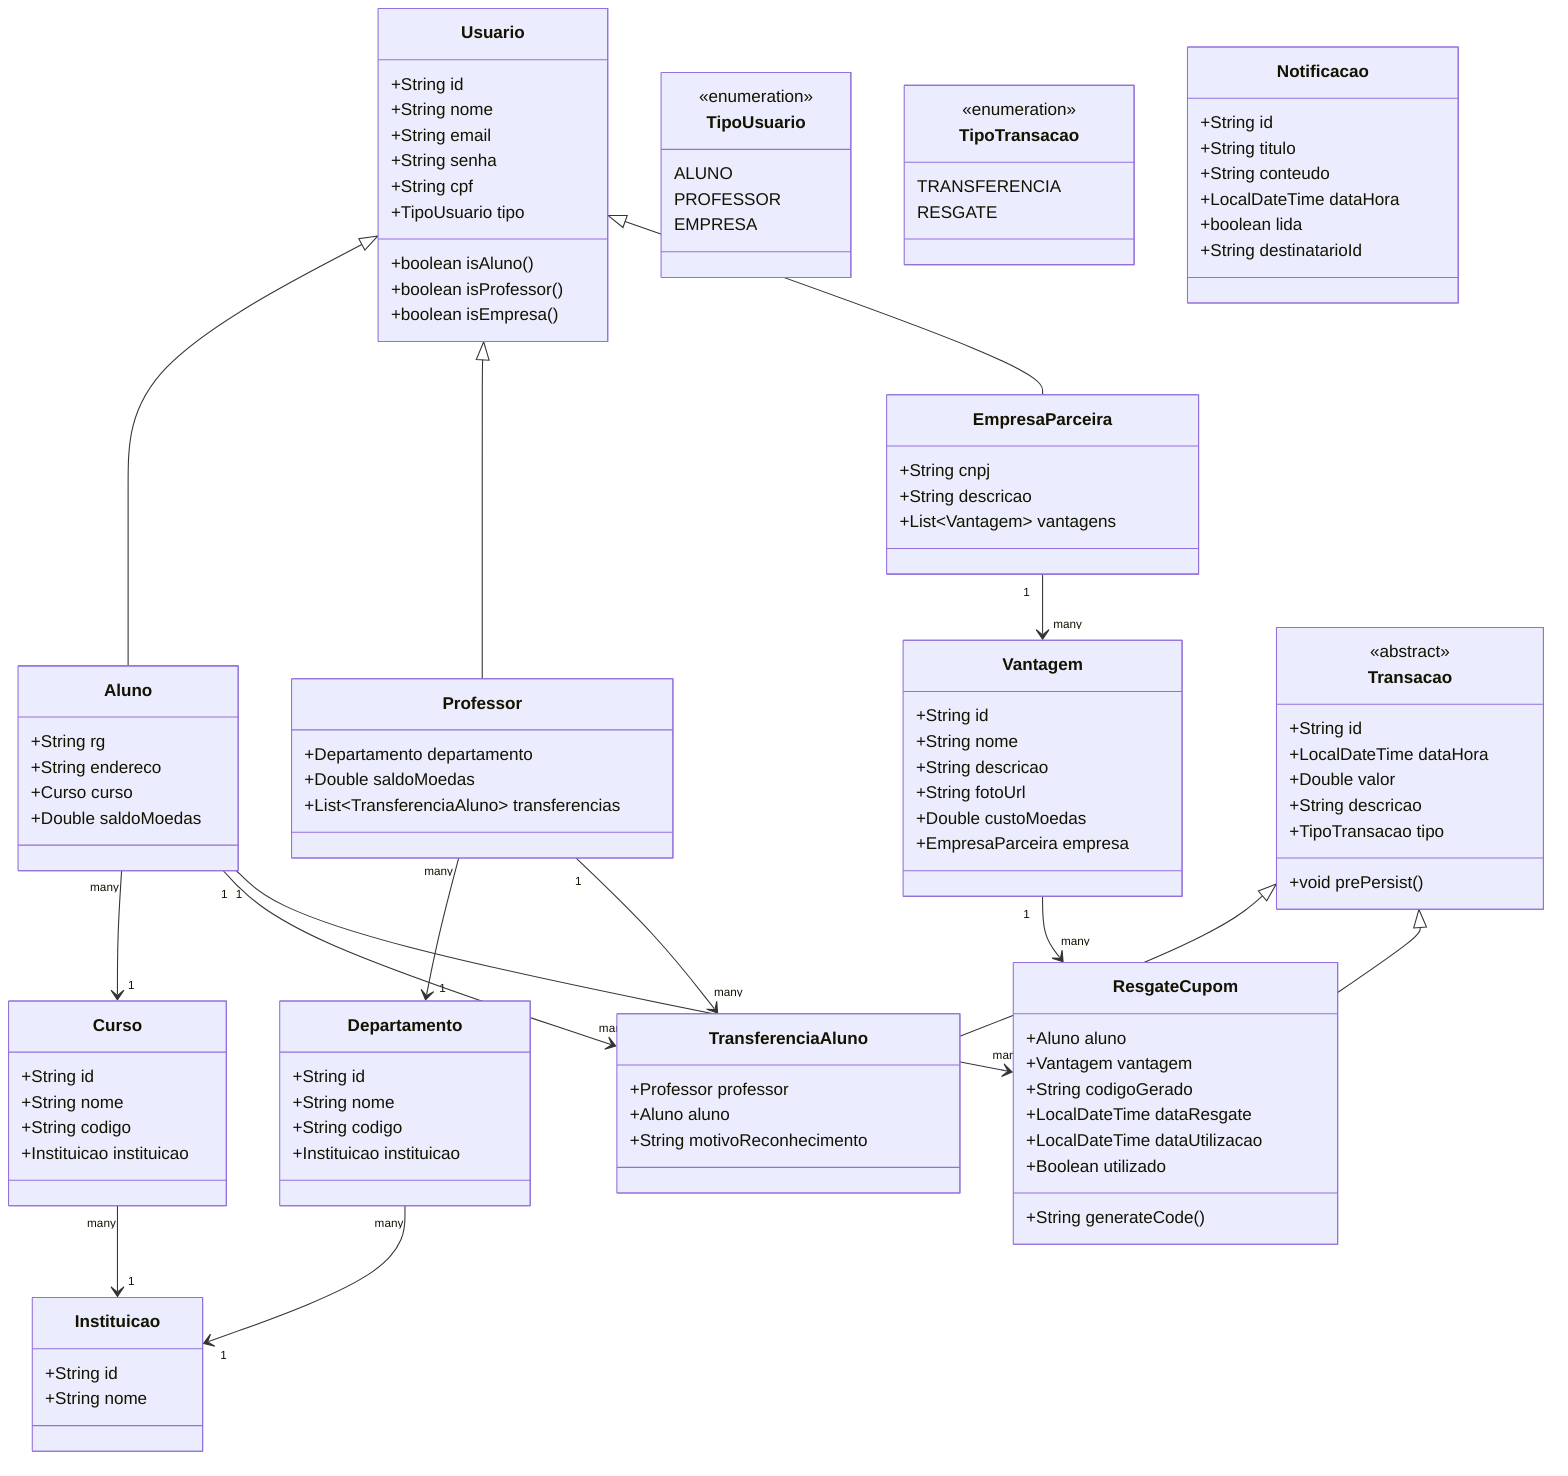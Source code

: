 classDiagram
    %% Base class
    class Usuario {
        +String id
        +String nome
        +String email
        +String senha
        +String cpf
        +TipoUsuario tipo
        +boolean isAluno()
        +boolean isProfessor()
        +boolean isEmpresa()
    }
    
    %% Enum inside Usuario
    class TipoUsuario {
        <<enumeration>>
        ALUNO
        PROFESSOR
        EMPRESA
    }
    
    %% User subtypes
    class Aluno {
        +String rg
        +String endereco
        +Curso curso
        +Double saldoMoedas
    }
    
    class Professor {
        +Departamento departamento
        +Double saldoMoedas
        +List~TransferenciaAluno~ transferencias
    }
    
    class EmpresaParceira {
        +String cnpj
        +String descricao
        +List~Vantagem~ vantagens
    }
    
    %% Entity classes
    class Curso {
        +String id
        +String nome
        +String codigo
        +Instituicao instituicao
    }
    
    class Departamento {
        +String id
        +String nome
        +String codigo
        +Instituicao instituicao
    }
    
    class Instituicao {
        +String id
        +String nome
    }
    
    class Vantagem {
        +String id
        +String nome
        +String descricao
        +String fotoUrl
        +Double custoMoedas
        +EmpresaParceira empresa
    }
    
    %% Transactions
    class Transacao {
        <<abstract>>
        +String id
        +LocalDateTime dataHora
        +Double valor
        +String descricao
        +TipoTransacao tipo
        +void prePersist()
    }
    
    class TipoTransacao {
        <<enumeration>>
        TRANSFERENCIA
        RESGATE
    }
    
    class TransferenciaAluno {
        +Professor professor
        +Aluno aluno
        +String motivoReconhecimento
    }
    
    class ResgateCupom {
        +Aluno aluno
        +Vantagem vantagem
        +String codigoGerado
        +LocalDateTime dataResgate
        +LocalDateTime dataUtilizacao
        +Boolean utilizado
        +String generateCode()
    }
    
    class Notificacao {
        +String id
        +String titulo
        +String conteudo
        +LocalDateTime dataHora
        +boolean lida
        +String destinatarioId
    }
    
    %% Inheritance relationships
    Usuario <|-- Aluno
    Usuario <|-- Professor
    Usuario <|-- EmpresaParceira
    Transacao <|-- TransferenciaAluno
    Transacao <|-- ResgateCupom
    
    %% Associations
    Aluno "many" --> "1" Curso
    Professor "many" --> "1" Departamento
    Curso "many" --> "1" Instituicao
    Departamento "many" --> "1" Instituicao
    EmpresaParceira "1" --> "many" Vantagem
    Professor "1" --> "many" TransferenciaAluno
    Aluno "1" --> "many" TransferenciaAluno
    Aluno "1" --> "many" ResgateCupom
    Vantagem "1" --> "many" ResgateCupom
